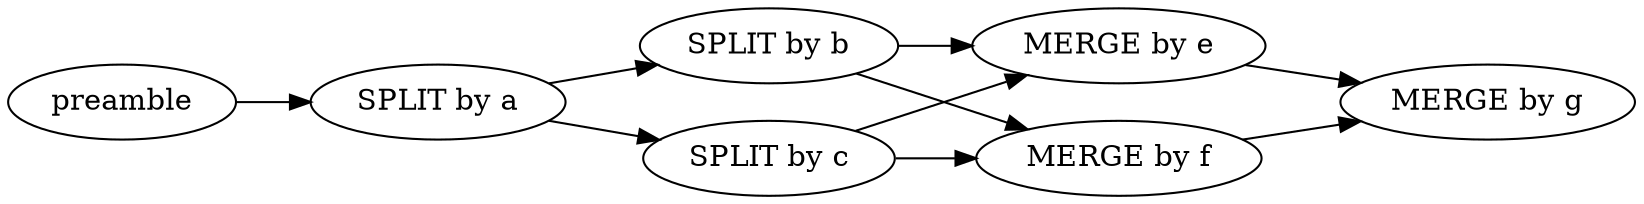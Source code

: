 digraph{
#include
  rankdir = LR;
  sa[label="SPLIT by a"]
  sb[label="SPLIT by b"]
  sc[label="SPLIT by c"]
  mb[label="MERGE by e"]
  mc[label="MERGE by f"]
  ma[label="MERGE by g"]
  //a[label="1",shape="ellipse"]
  //b[label="2",shape="ellipse"]
  //c[label="3",shape="ellipse"]
  //d[label="4",shape="ellipse"]
  p[label="preamble",shape="ellipse"]

  p->sa;
  sa->sb;
  sa->sc;
  sb->mb;
  sb->mc;
  sc->mb;
  sc->mc;
  mb->ma;
  mc->ma;

}
